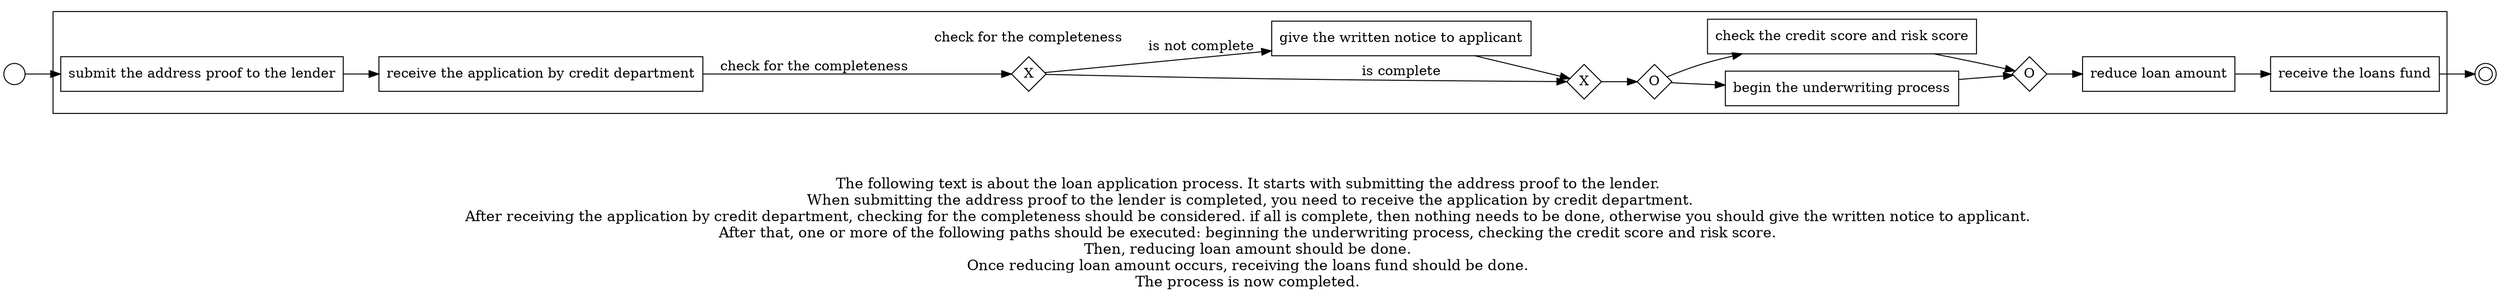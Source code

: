 digraph loan_application_process_39 {
	graph [rankdir=LR]
	START_NODE [label="" shape=circle width=0.3]
	subgraph CLUSTER_0 {
		"submit the address proof to the lender" [shape=box]
		"receive the application by credit department" [shape=box]
		"submit the address proof to the lender" -> "receive the application by credit department"
		subgraph "CLUSTER_XOR_3. Application processing _ZG1G" {
			color=white label="check for the completeness"
			"XOR_SPLIT--check for the completeness_O738" [label=X fixedsize=true shape=diamond width=0.5]
		}
		"receive the application by credit department" -> "XOR_SPLIT--check for the completeness_O738" [label="check for the completeness"]
		"XOR_SPLIT--check for the completeness_O738" -> "XOR_JOIN--check for the completeness_O738" [label="is complete"]
		"give the written notice to applicant" [shape=box]
		"XOR_SPLIT--check for the completeness_O738" -> "give the written notice to applicant" [label="is not complete"]
		"XOR_JOIN--check for the completeness_O738" [label=X fixedsize=true shape=diamond width=0.5]
		"give the written notice to applicant" -> "XOR_JOIN--check for the completeness_O738"
		"OR_SPLIT--4. Underwriting process_8L22" [label=O fixedsize=true shape=diamond width=0.5]
		"XOR_JOIN--check for the completeness_O738" -> "OR_SPLIT--4. Underwriting process_8L22"
		"begin the underwriting process" [shape=box]
		"OR_SPLIT--4. Underwriting process_8L22" -> "begin the underwriting process"
		"check the credit score and risk score" [shape=box]
		"OR_SPLIT--4. Underwriting process_8L22" -> "check the credit score and risk score"
		"OR_JOIN--4. Underwriting process_8L22" [label=O fixedsize=true shape=diamond width=0.5]
		"begin the underwriting process" -> "OR_JOIN--4. Underwriting process_8L22"
		"check the credit score and risk score" -> "OR_JOIN--4. Underwriting process_8L22"
		"reduce loan amount" [shape=box]
		"OR_JOIN--4. Underwriting process_8L22" -> "reduce loan amount"
		"receive the loans fund" [shape=box]
		"reduce loan amount" -> "receive the loans fund"
	}
	START_NODE -> "submit the address proof to the lender"
	END_NODE [label="" shape=doublecircle width=0.2]
	"receive the loans fund" -> END_NODE
	fontsize=15 label="\n\n
The following text is about the loan application process. It starts with submitting the address proof to the lender. 
When submitting the address proof to the lender is completed, you need to receive the application by credit department.
After receiving the application by credit department, checking for the completeness should be considered. if all is complete, then nothing needs to be done, otherwise you should give the written notice to applicant. 
After that, one or more of the following paths should be executed: beginning the underwriting process, checking the credit score and risk score. 
Then, reducing loan amount should be done. 
Once reducing loan amount occurs, receiving the loans fund should be done. 
The process is now completed. 
"
}
